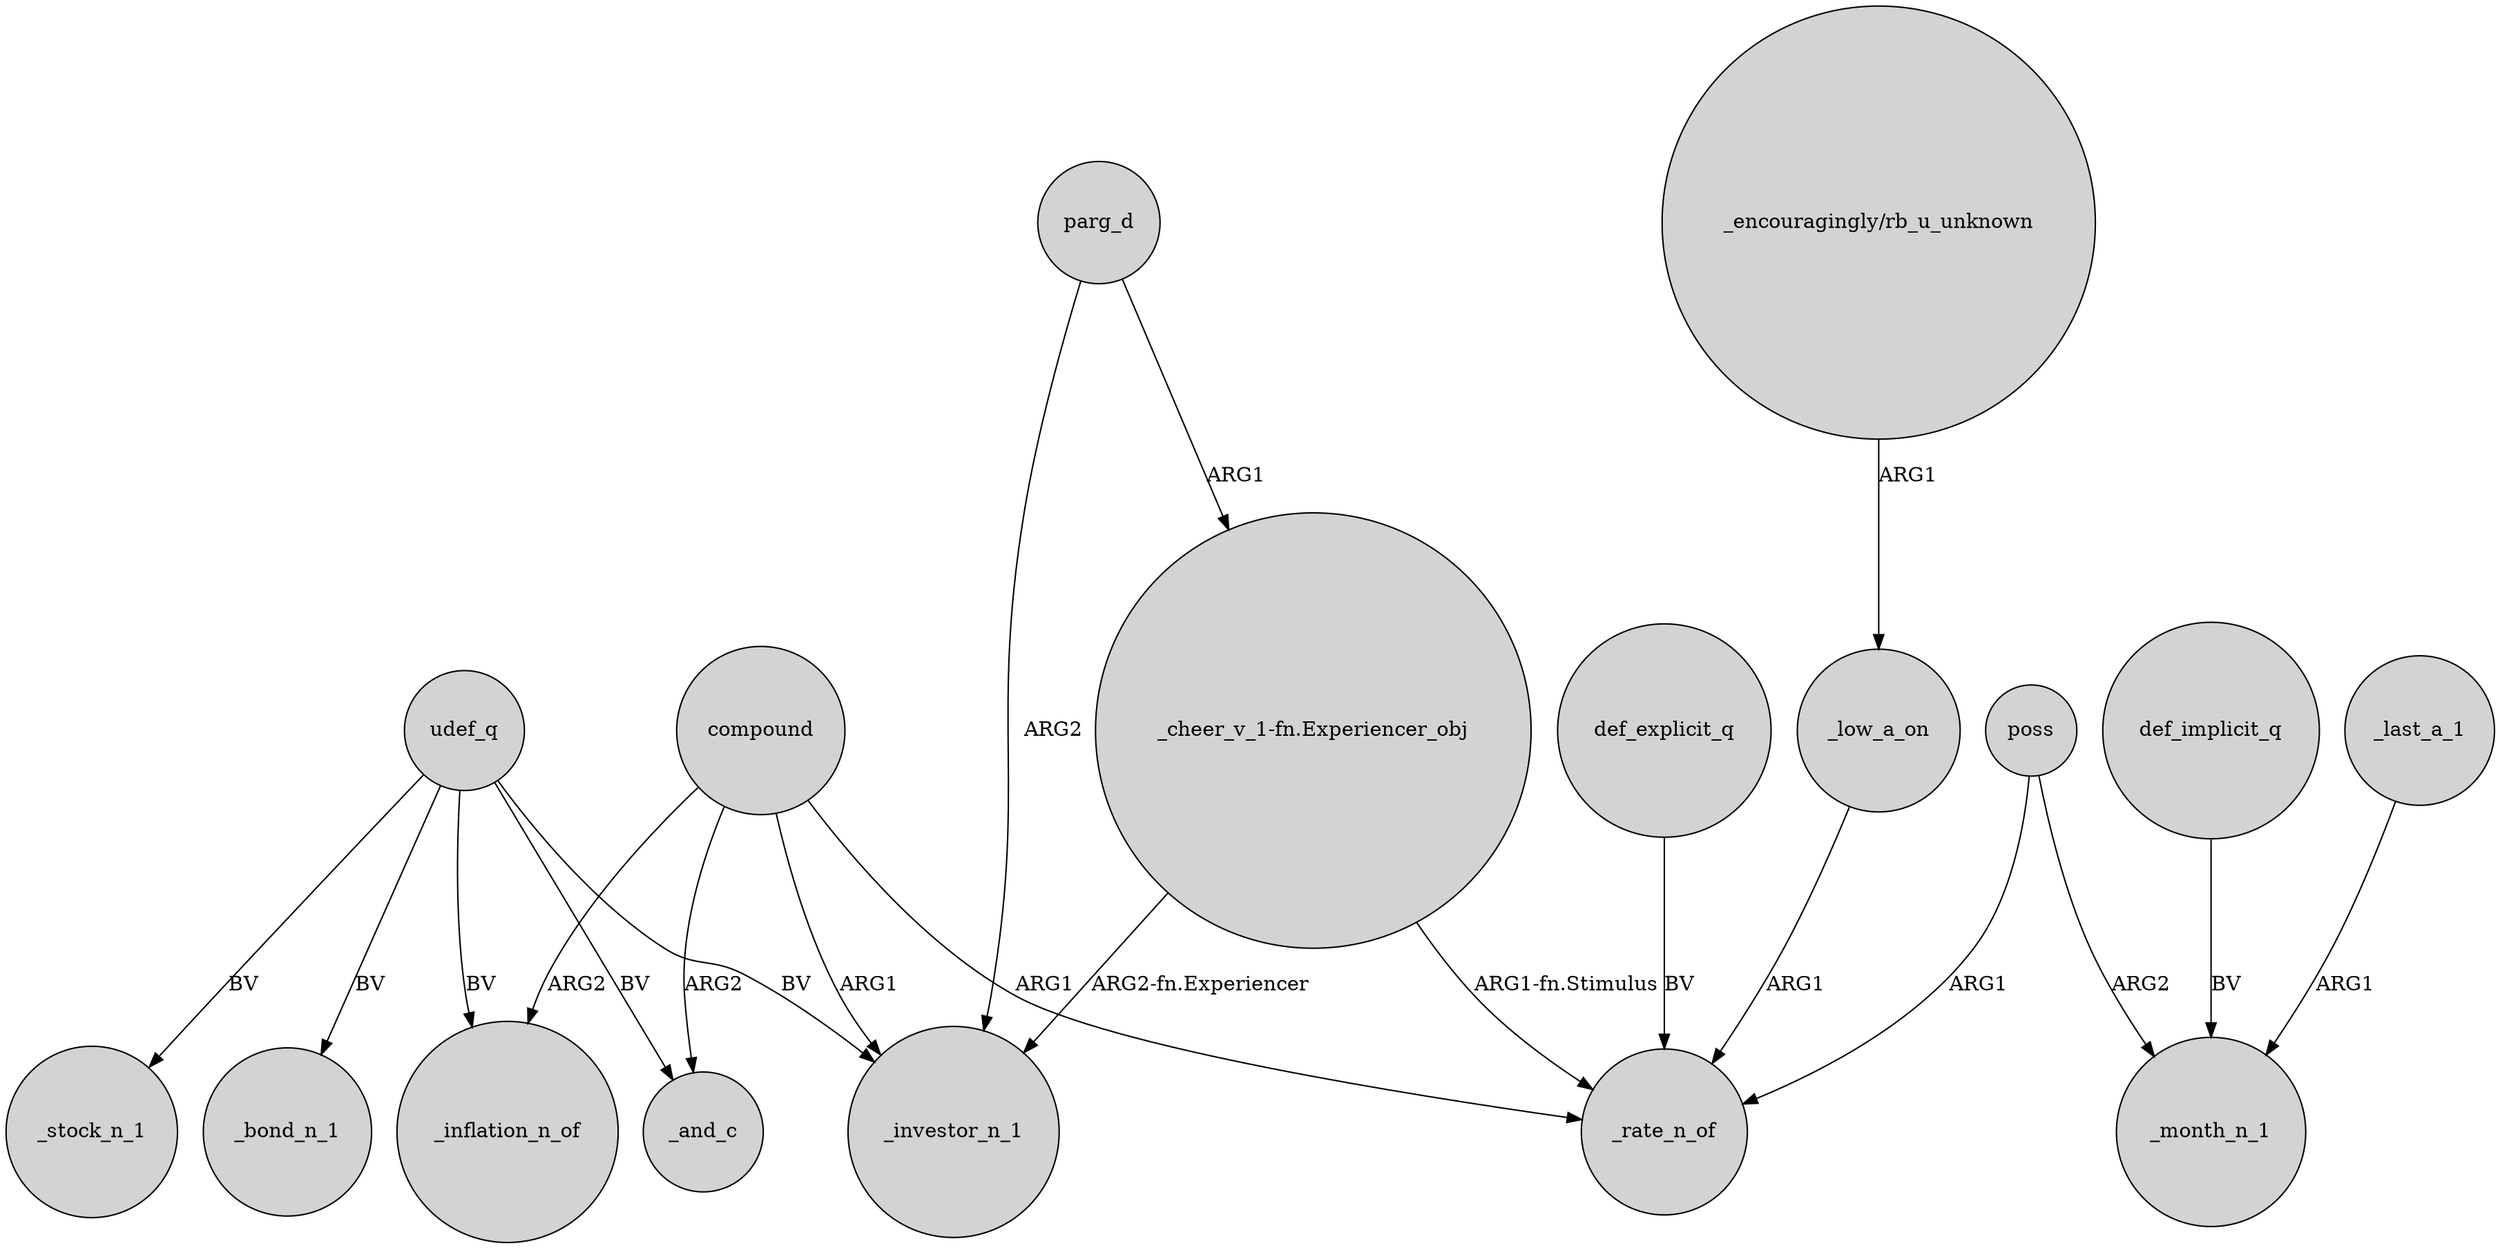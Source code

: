 digraph {
	node [shape=circle style=filled]
	poss -> _rate_n_of [label=ARG1]
	udef_q -> _inflation_n_of [label=BV]
	def_implicit_q -> _month_n_1 [label=BV]
	poss -> _month_n_1 [label=ARG2]
	parg_d -> _investor_n_1 [label=ARG2]
	udef_q -> _investor_n_1 [label=BV]
	"_cheer_v_1-fn.Experiencer_obj" -> _rate_n_of [label="ARG1-fn.Stimulus"]
	def_explicit_q -> _rate_n_of [label=BV]
	parg_d -> "_cheer_v_1-fn.Experiencer_obj" [label=ARG1]
	compound -> _rate_n_of [label=ARG1]
	compound -> _and_c [label=ARG2]
	udef_q -> _bond_n_1 [label=BV]
	udef_q -> _stock_n_1 [label=BV]
	_low_a_on -> _rate_n_of [label=ARG1]
	compound -> _inflation_n_of [label=ARG2]
	compound -> _investor_n_1 [label=ARG1]
	_last_a_1 -> _month_n_1 [label=ARG1]
	udef_q -> _and_c [label=BV]
	"_encouragingly/rb_u_unknown" -> _low_a_on [label=ARG1]
	"_cheer_v_1-fn.Experiencer_obj" -> _investor_n_1 [label="ARG2-fn.Experiencer"]
}
